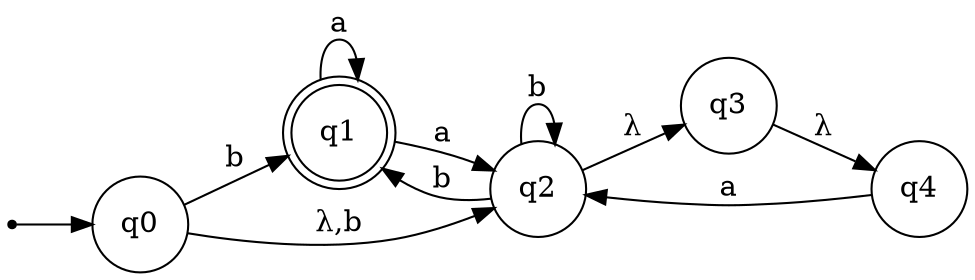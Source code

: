 digraph {
    rankdir = LR;
    node [shape = circle];
    inic [shape=point];

    inic -> q0;

    q0 -> q1 [label="b"]
    q0 -> q2 [label="λ,b"]
    q1 -> q1 [label="a"]
    q1 -> q2 [label="a"]
    q2 -> q1 [label="b"]
    q2 -> q2 [label="b"]
    q2 -> q3 [label="λ"]
    q3 -> q4 [label="λ"]
    q4 -> q2 [label="a"]

    q1 [shape=doublecircle];
}
